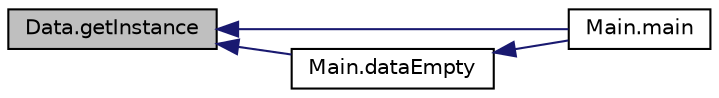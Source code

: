 digraph "Data.getInstance"
{
  edge [fontname="Helvetica",fontsize="10",labelfontname="Helvetica",labelfontsize="10"];
  node [fontname="Helvetica",fontsize="10",shape=record];
  rankdir="LR";
  Node7 [label="Data.getInstance",height=0.2,width=0.4,color="black", fillcolor="grey75", style="filled", fontcolor="black"];
  Node7 -> Node8 [dir="back",color="midnightblue",fontsize="10",style="solid",fontname="Helvetica"];
  Node8 [label="Main.main",height=0.2,width=0.4,color="black", fillcolor="white", style="filled",URL="$d0/d4b/class_main.html#a8a5d0f827edddff706cc0e6740d0579a"];
  Node7 -> Node9 [dir="back",color="midnightblue",fontsize="10",style="solid",fontname="Helvetica"];
  Node9 [label="Main.dataEmpty",height=0.2,width=0.4,color="black", fillcolor="white", style="filled",URL="$d0/d4b/class_main.html#a6c9f248db7c5afa42903c22eaba39d4d"];
  Node9 -> Node8 [dir="back",color="midnightblue",fontsize="10",style="solid",fontname="Helvetica"];
}
